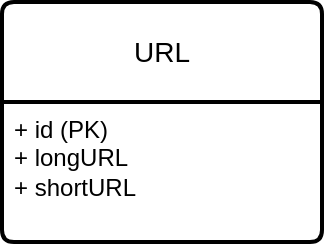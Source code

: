 <mxfile version="24.0.7" type="github">
  <diagram name="Page-1" id="zH526Fm0Hkvuw_LL7cF2">
    <mxGraphModel dx="1242" dy="735" grid="1" gridSize="10" guides="1" tooltips="1" connect="1" arrows="1" fold="1" page="1" pageScale="1" pageWidth="850" pageHeight="1100" math="0" shadow="0">
      <root>
        <mxCell id="0" />
        <mxCell id="1" parent="0" />
        <mxCell id="74V8q_2vPqk7TNxPhi1x-1" value="URL" style="swimlane;childLayout=stackLayout;horizontal=1;startSize=50;horizontalStack=0;rounded=1;fontSize=14;fontStyle=0;strokeWidth=2;resizeParent=0;resizeLast=1;shadow=0;dashed=0;align=center;arcSize=4;whiteSpace=wrap;html=1;" vertex="1" parent="1">
          <mxGeometry x="240" y="200" width="160" height="120" as="geometry" />
        </mxCell>
        <mxCell id="74V8q_2vPqk7TNxPhi1x-2" value="+ id (PK)&lt;br&gt;+ longURL&lt;br&gt;+ shortURL" style="align=left;strokeColor=none;fillColor=none;spacingLeft=4;fontSize=12;verticalAlign=top;resizable=0;rotatable=0;part=1;html=1;" vertex="1" parent="74V8q_2vPqk7TNxPhi1x-1">
          <mxGeometry y="50" width="160" height="70" as="geometry" />
        </mxCell>
      </root>
    </mxGraphModel>
  </diagram>
</mxfile>

